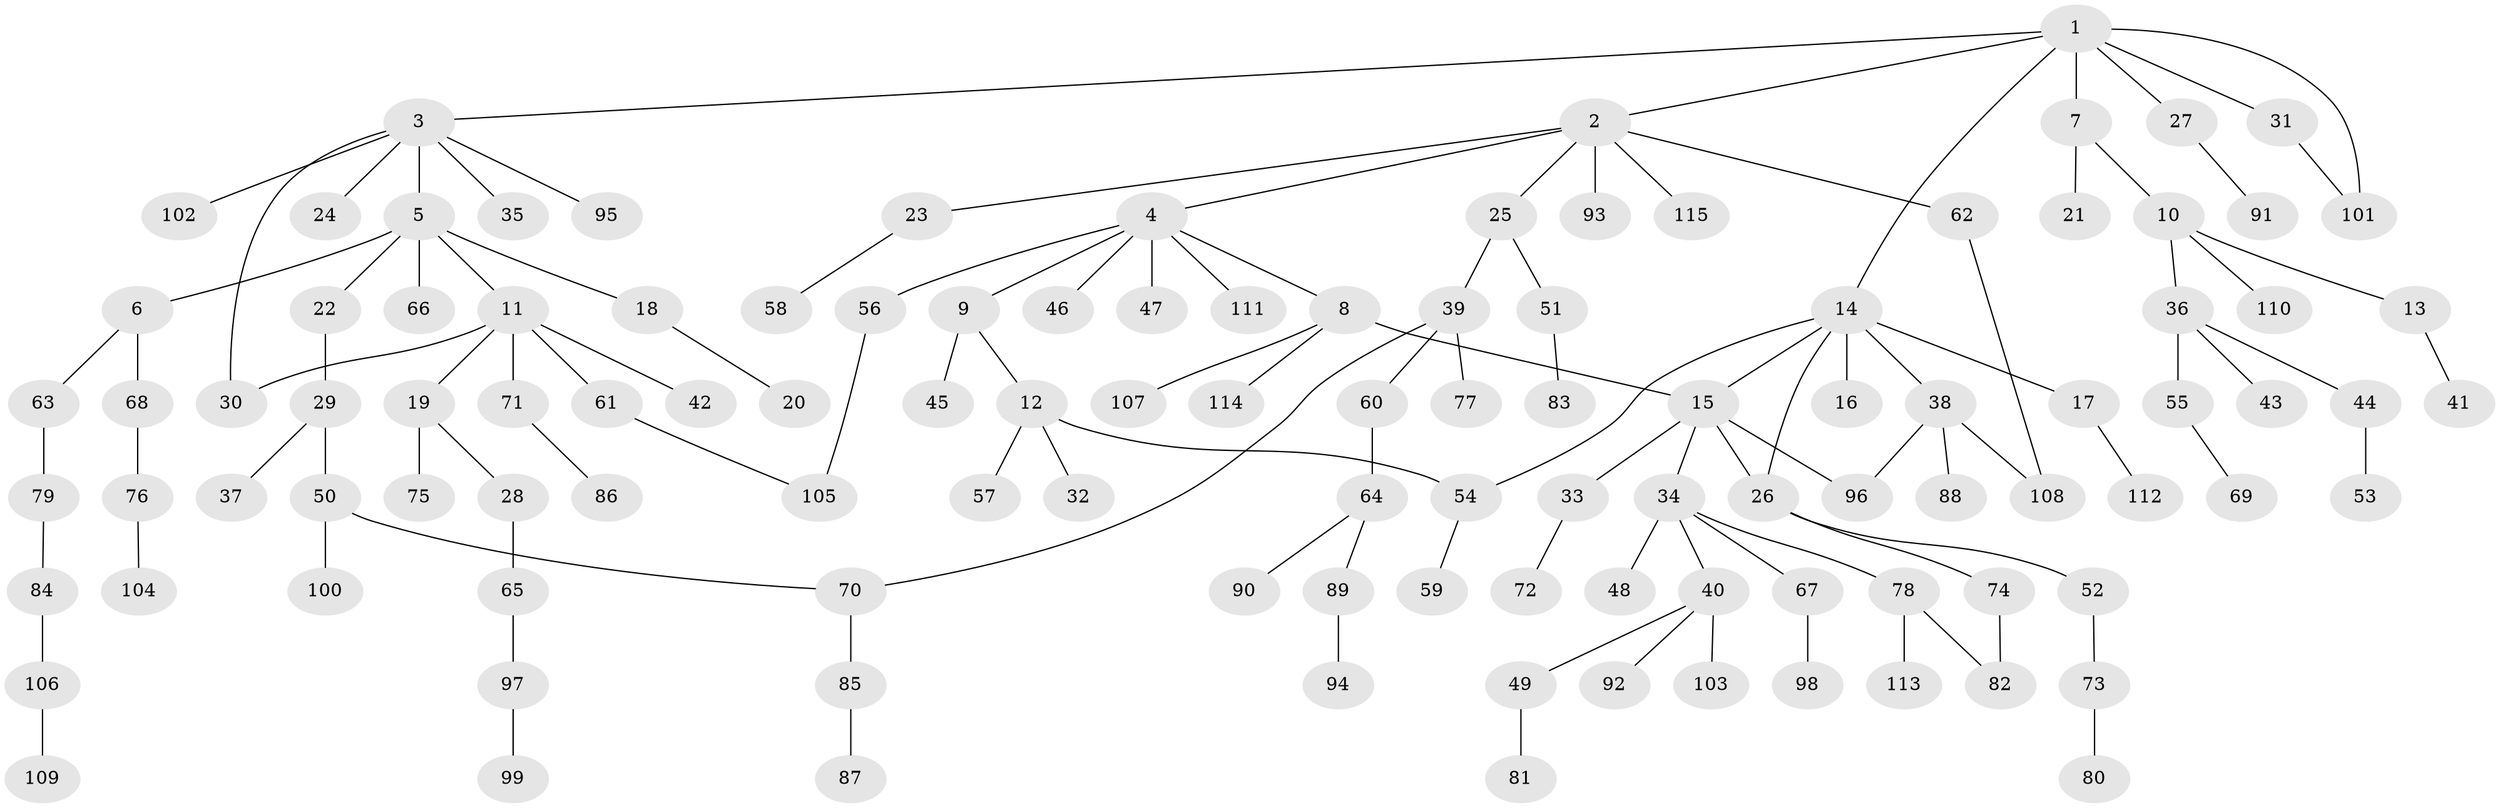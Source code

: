 // Generated by graph-tools (version 1.1) at 2025/10/02/27/25 16:10:56]
// undirected, 115 vertices, 124 edges
graph export_dot {
graph [start="1"]
  node [color=gray90,style=filled];
  1;
  2;
  3;
  4;
  5;
  6;
  7;
  8;
  9;
  10;
  11;
  12;
  13;
  14;
  15;
  16;
  17;
  18;
  19;
  20;
  21;
  22;
  23;
  24;
  25;
  26;
  27;
  28;
  29;
  30;
  31;
  32;
  33;
  34;
  35;
  36;
  37;
  38;
  39;
  40;
  41;
  42;
  43;
  44;
  45;
  46;
  47;
  48;
  49;
  50;
  51;
  52;
  53;
  54;
  55;
  56;
  57;
  58;
  59;
  60;
  61;
  62;
  63;
  64;
  65;
  66;
  67;
  68;
  69;
  70;
  71;
  72;
  73;
  74;
  75;
  76;
  77;
  78;
  79;
  80;
  81;
  82;
  83;
  84;
  85;
  86;
  87;
  88;
  89;
  90;
  91;
  92;
  93;
  94;
  95;
  96;
  97;
  98;
  99;
  100;
  101;
  102;
  103;
  104;
  105;
  106;
  107;
  108;
  109;
  110;
  111;
  112;
  113;
  114;
  115;
  1 -- 2;
  1 -- 3;
  1 -- 7;
  1 -- 14;
  1 -- 27;
  1 -- 31;
  1 -- 101;
  2 -- 4;
  2 -- 23;
  2 -- 25;
  2 -- 62;
  2 -- 93;
  2 -- 115;
  3 -- 5;
  3 -- 24;
  3 -- 35;
  3 -- 95;
  3 -- 102;
  3 -- 30;
  4 -- 8;
  4 -- 9;
  4 -- 46;
  4 -- 47;
  4 -- 56;
  4 -- 111;
  5 -- 6;
  5 -- 11;
  5 -- 18;
  5 -- 22;
  5 -- 66;
  6 -- 63;
  6 -- 68;
  7 -- 10;
  7 -- 21;
  8 -- 15;
  8 -- 107;
  8 -- 114;
  9 -- 12;
  9 -- 45;
  10 -- 13;
  10 -- 36;
  10 -- 110;
  11 -- 19;
  11 -- 30;
  11 -- 42;
  11 -- 61;
  11 -- 71;
  12 -- 32;
  12 -- 54;
  12 -- 57;
  13 -- 41;
  14 -- 16;
  14 -- 17;
  14 -- 38;
  14 -- 54;
  14 -- 15;
  14 -- 26;
  15 -- 26;
  15 -- 33;
  15 -- 34;
  15 -- 96;
  17 -- 112;
  18 -- 20;
  19 -- 28;
  19 -- 75;
  22 -- 29;
  23 -- 58;
  25 -- 39;
  25 -- 51;
  26 -- 52;
  26 -- 74;
  27 -- 91;
  28 -- 65;
  29 -- 37;
  29 -- 50;
  31 -- 101;
  33 -- 72;
  34 -- 40;
  34 -- 48;
  34 -- 67;
  34 -- 78;
  36 -- 43;
  36 -- 44;
  36 -- 55;
  38 -- 88;
  38 -- 96;
  38 -- 108;
  39 -- 60;
  39 -- 77;
  39 -- 70;
  40 -- 49;
  40 -- 92;
  40 -- 103;
  44 -- 53;
  49 -- 81;
  50 -- 70;
  50 -- 100;
  51 -- 83;
  52 -- 73;
  54 -- 59;
  55 -- 69;
  56 -- 105;
  60 -- 64;
  61 -- 105;
  62 -- 108;
  63 -- 79;
  64 -- 89;
  64 -- 90;
  65 -- 97;
  67 -- 98;
  68 -- 76;
  70 -- 85;
  71 -- 86;
  73 -- 80;
  74 -- 82;
  76 -- 104;
  78 -- 113;
  78 -- 82;
  79 -- 84;
  84 -- 106;
  85 -- 87;
  89 -- 94;
  97 -- 99;
  106 -- 109;
}
